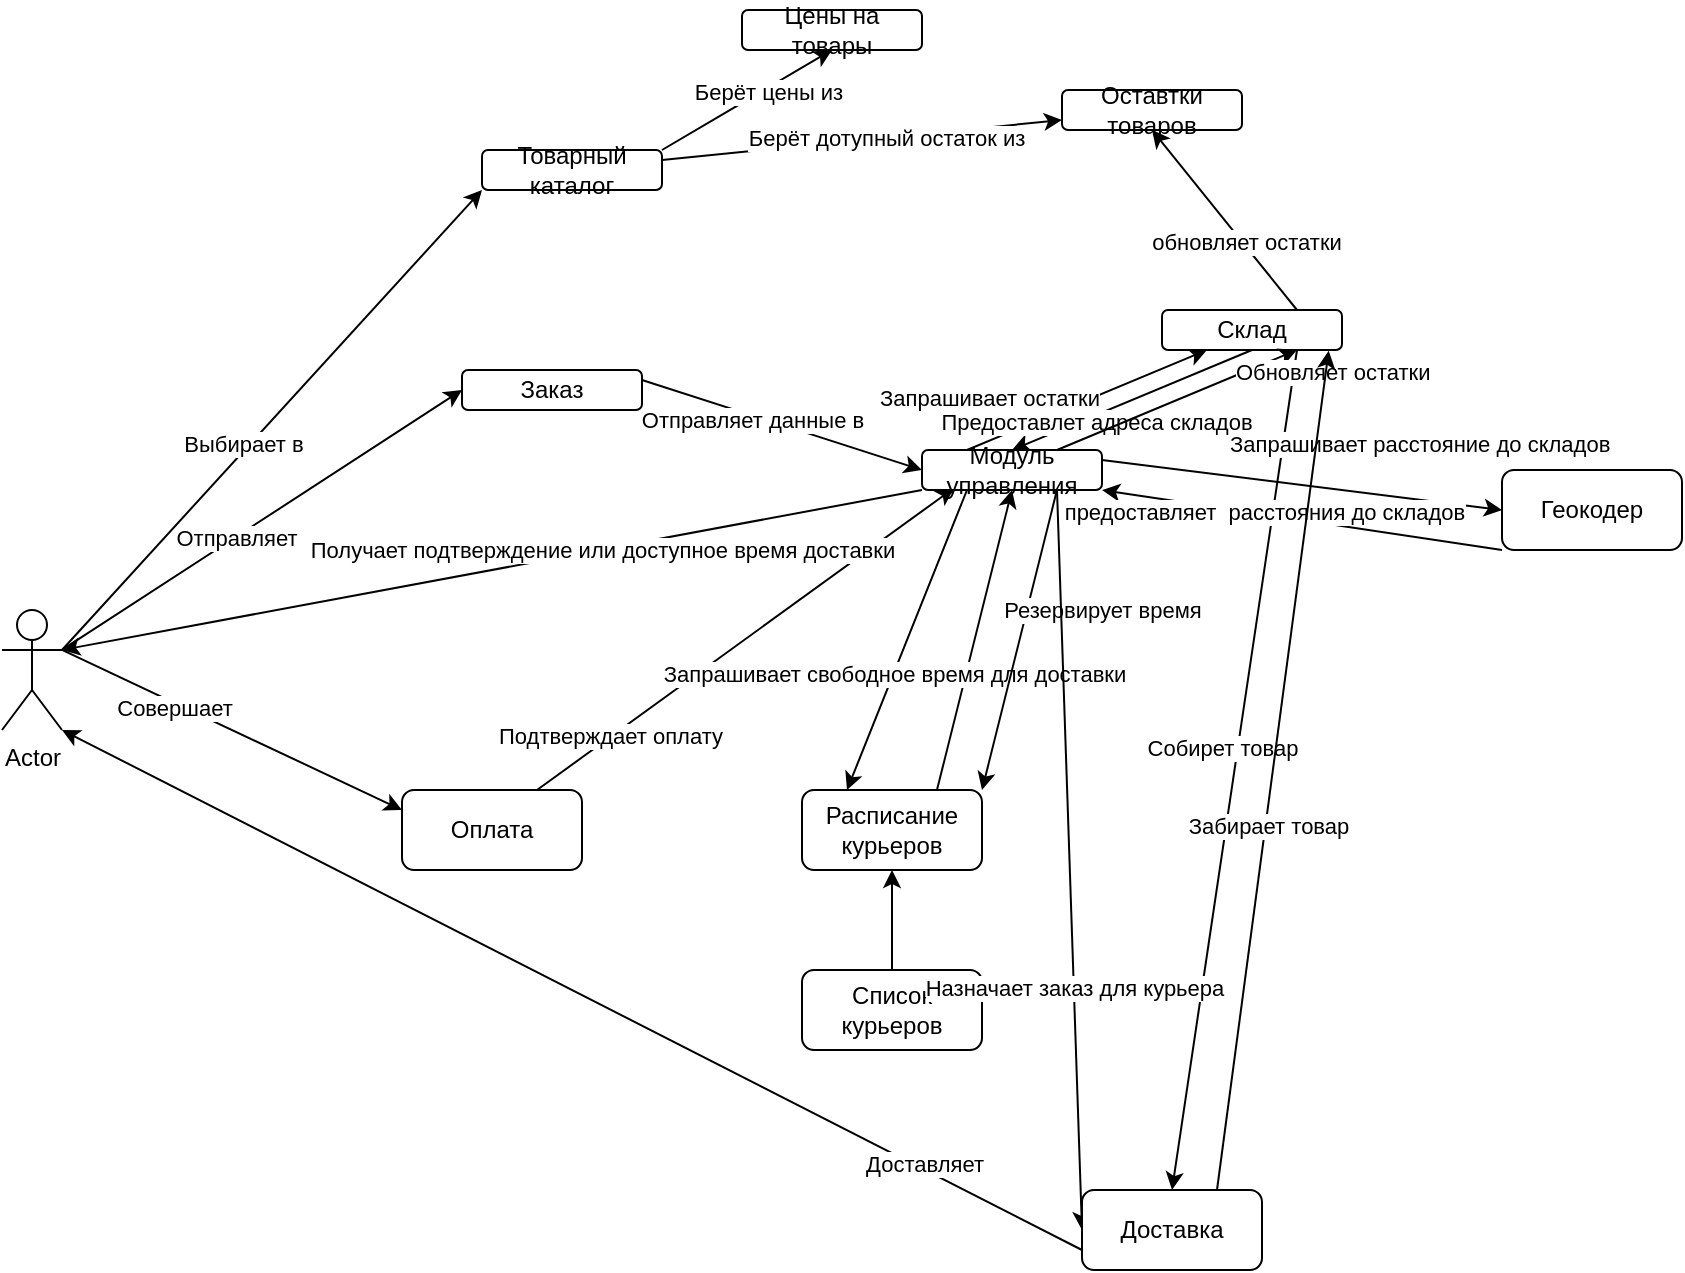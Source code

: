 <mxfile version="15.3.7" type="github">
  <diagram id="pKFCxkqFHbL2Sj2lmx0C" name="Page-1">
    <mxGraphModel dx="734" dy="1648" grid="1" gridSize="10" guides="1" tooltips="1" connect="1" arrows="1" fold="1" page="1" pageScale="1" pageWidth="827" pageHeight="1169" math="0" shadow="0">
      <root>
        <mxCell id="0" />
        <mxCell id="1" parent="0" />
        <mxCell id="kxslQi2prUPEwXgdvNku-3" style="rounded=0;orthogonalLoop=1;jettySize=auto;html=1;exitX=1;exitY=0.333;exitDx=0;exitDy=0;exitPerimeter=0;entryX=0;entryY=0.5;entryDx=0;entryDy=0;" parent="1" source="kxslQi2prUPEwXgdvNku-1" target="kxslQi2prUPEwXgdvNku-2" edge="1">
          <mxGeometry relative="1" as="geometry" />
        </mxCell>
        <mxCell id="kxslQi2prUPEwXgdvNku-4" value="Отправляет" style="edgeLabel;html=1;align=center;verticalAlign=middle;resizable=0;points=[];" parent="kxslQi2prUPEwXgdvNku-3" vertex="1" connectable="0">
          <mxGeometry x="-0.136" relative="1" as="geometry">
            <mxPoint as="offset" />
          </mxGeometry>
        </mxCell>
        <mxCell id="wMbJ_8DyynnC9AOG_-NV-2" style="rounded=0;orthogonalLoop=1;jettySize=auto;html=1;exitX=1;exitY=0.333;exitDx=0;exitDy=0;exitPerimeter=0;entryX=0;entryY=1;entryDx=0;entryDy=0;" edge="1" parent="1" source="kxslQi2prUPEwXgdvNku-1" target="wMbJ_8DyynnC9AOG_-NV-1">
          <mxGeometry relative="1" as="geometry" />
        </mxCell>
        <mxCell id="wMbJ_8DyynnC9AOG_-NV-3" value="Выбирает в&amp;nbsp;" style="edgeLabel;html=1;align=center;verticalAlign=middle;resizable=0;points=[];" vertex="1" connectable="0" parent="wMbJ_8DyynnC9AOG_-NV-2">
          <mxGeometry x="-0.113" y="2" relative="1" as="geometry">
            <mxPoint as="offset" />
          </mxGeometry>
        </mxCell>
        <mxCell id="wMbJ_8DyynnC9AOG_-NV-23" style="edgeStyle=none;rounded=0;orthogonalLoop=1;jettySize=auto;html=1;exitX=1;exitY=0.333;exitDx=0;exitDy=0;exitPerimeter=0;entryX=0;entryY=0.25;entryDx=0;entryDy=0;" edge="1" parent="1" source="kxslQi2prUPEwXgdvNku-1" target="kxslQi2prUPEwXgdvNku-14">
          <mxGeometry relative="1" as="geometry" />
        </mxCell>
        <mxCell id="wMbJ_8DyynnC9AOG_-NV-24" value="Совершает" style="edgeLabel;html=1;align=center;verticalAlign=middle;resizable=0;points=[];" vertex="1" connectable="0" parent="wMbJ_8DyynnC9AOG_-NV-23">
          <mxGeometry x="-0.332" y="-3" relative="1" as="geometry">
            <mxPoint y="-1" as="offset" />
          </mxGeometry>
        </mxCell>
        <mxCell id="kxslQi2prUPEwXgdvNku-1" value="Actor" style="shape=umlActor;verticalLabelPosition=bottom;verticalAlign=top;html=1;outlineConnect=0;" parent="1" vertex="1">
          <mxGeometry x="80" y="280" width="30" height="60" as="geometry" />
        </mxCell>
        <mxCell id="kxslQi2prUPEwXgdvNku-8" style="edgeStyle=none;rounded=0;orthogonalLoop=1;jettySize=auto;html=1;entryX=0.25;entryY=1;entryDx=0;entryDy=0;exitX=0.25;exitY=0;exitDx=0;exitDy=0;" parent="1" source="wMbJ_8DyynnC9AOG_-NV-11" target="kxslQi2prUPEwXgdvNku-7" edge="1">
          <mxGeometry relative="1" as="geometry">
            <mxPoint x="553" y="210" as="sourcePoint" />
          </mxGeometry>
        </mxCell>
        <mxCell id="kxslQi2prUPEwXgdvNku-9" value="Запрашивает остатки" style="edgeLabel;html=1;align=right;verticalAlign=middle;resizable=0;points=[];" parent="kxslQi2prUPEwXgdvNku-8" vertex="1" connectable="0">
          <mxGeometry x="0.119" y="-2" relative="1" as="geometry">
            <mxPoint x="-1" as="offset" />
          </mxGeometry>
        </mxCell>
        <mxCell id="wMbJ_8DyynnC9AOG_-NV-12" style="edgeStyle=none;rounded=0;orthogonalLoop=1;jettySize=auto;html=1;exitX=1;exitY=0.25;exitDx=0;exitDy=0;entryX=0;entryY=0.5;entryDx=0;entryDy=0;" edge="1" parent="1" source="kxslQi2prUPEwXgdvNku-2" target="wMbJ_8DyynnC9AOG_-NV-11">
          <mxGeometry relative="1" as="geometry" />
        </mxCell>
        <mxCell id="wMbJ_8DyynnC9AOG_-NV-13" value="Отправляет данные в" style="edgeLabel;html=1;align=center;verticalAlign=middle;resizable=0;points=[];" vertex="1" connectable="0" parent="wMbJ_8DyynnC9AOG_-NV-12">
          <mxGeometry x="-0.203" y="-2" relative="1" as="geometry">
            <mxPoint as="offset" />
          </mxGeometry>
        </mxCell>
        <mxCell id="kxslQi2prUPEwXgdvNku-2" value="Заказ" style="rounded=1;whiteSpace=wrap;html=1;" parent="1" vertex="1">
          <mxGeometry x="310" y="160" width="90" height="20" as="geometry" />
        </mxCell>
        <mxCell id="wMbJ_8DyynnC9AOG_-NV-14" style="edgeStyle=none;rounded=0;orthogonalLoop=1;jettySize=auto;html=1;exitX=0.5;exitY=1;exitDx=0;exitDy=0;entryX=0.5;entryY=0;entryDx=0;entryDy=0;" edge="1" parent="1" source="kxslQi2prUPEwXgdvNku-7" target="wMbJ_8DyynnC9AOG_-NV-11">
          <mxGeometry relative="1" as="geometry" />
        </mxCell>
        <mxCell id="wMbJ_8DyynnC9AOG_-NV-15" value="Предоставлет адреса складов" style="edgeLabel;html=1;align=center;verticalAlign=middle;resizable=0;points=[];" vertex="1" connectable="0" parent="wMbJ_8DyynnC9AOG_-NV-14">
          <mxGeometry x="0.317" y="3" relative="1" as="geometry">
            <mxPoint as="offset" />
          </mxGeometry>
        </mxCell>
        <mxCell id="wMbJ_8DyynnC9AOG_-NV-21" style="edgeStyle=none;rounded=0;orthogonalLoop=1;jettySize=auto;html=1;exitX=0.75;exitY=0;exitDx=0;exitDy=0;entryX=0.5;entryY=1;entryDx=0;entryDy=0;" edge="1" parent="1" source="kxslQi2prUPEwXgdvNku-7" target="wMbJ_8DyynnC9AOG_-NV-7">
          <mxGeometry relative="1" as="geometry" />
        </mxCell>
        <mxCell id="wMbJ_8DyynnC9AOG_-NV-22" value="обновляет остатки" style="edgeLabel;html=1;align=center;verticalAlign=middle;resizable=0;points=[];" vertex="1" connectable="0" parent="wMbJ_8DyynnC9AOG_-NV-21">
          <mxGeometry x="-0.257" y="-1" relative="1" as="geometry">
            <mxPoint as="offset" />
          </mxGeometry>
        </mxCell>
        <mxCell id="wMbJ_8DyynnC9AOG_-NV-30" style="edgeStyle=none;rounded=0;orthogonalLoop=1;jettySize=auto;html=1;exitX=0.75;exitY=1;exitDx=0;exitDy=0;entryX=0.5;entryY=0;entryDx=0;entryDy=0;" edge="1" parent="1" source="kxslQi2prUPEwXgdvNku-7" target="wMbJ_8DyynnC9AOG_-NV-29">
          <mxGeometry relative="1" as="geometry" />
        </mxCell>
        <mxCell id="wMbJ_8DyynnC9AOG_-NV-31" value="Собирет товар" style="edgeLabel;html=1;align=center;verticalAlign=middle;resizable=0;points=[];" vertex="1" connectable="0" parent="wMbJ_8DyynnC9AOG_-NV-30">
          <mxGeometry x="-0.507" y="-1" relative="1" as="geometry">
            <mxPoint x="-21" y="96" as="offset" />
          </mxGeometry>
        </mxCell>
        <mxCell id="kxslQi2prUPEwXgdvNku-7" value="Склад" style="rounded=1;whiteSpace=wrap;html=1;" parent="1" vertex="1">
          <mxGeometry x="660" y="130" width="90" height="20" as="geometry" />
        </mxCell>
        <mxCell id="kxslQi2prUPEwXgdvNku-20" style="edgeStyle=none;rounded=0;orthogonalLoop=1;jettySize=auto;html=1;exitX=1;exitY=0.25;exitDx=0;exitDy=0;entryX=0;entryY=0.5;entryDx=0;entryDy=0;" parent="1" source="wMbJ_8DyynnC9AOG_-NV-11" target="kxslQi2prUPEwXgdvNku-19" edge="1">
          <mxGeometry relative="1" as="geometry" />
        </mxCell>
        <mxCell id="kxslQi2prUPEwXgdvNku-21" value="Запрашивает расстояние до складов" style="edgeLabel;html=1;align=left;verticalAlign=middle;resizable=0;points=[];" parent="kxslQi2prUPEwXgdvNku-20" vertex="1" connectable="0">
          <mxGeometry x="-0.317" y="-1" relative="1" as="geometry">
            <mxPoint x="-6" y="-18" as="offset" />
          </mxGeometry>
        </mxCell>
        <mxCell id="wMbJ_8DyynnC9AOG_-NV-25" style="edgeStyle=none;rounded=0;orthogonalLoop=1;jettySize=auto;html=1;exitX=0.75;exitY=0;exitDx=0;exitDy=0;entryX=0.178;entryY=0.95;entryDx=0;entryDy=0;entryPerimeter=0;" edge="1" parent="1" source="kxslQi2prUPEwXgdvNku-14" target="wMbJ_8DyynnC9AOG_-NV-11">
          <mxGeometry relative="1" as="geometry" />
        </mxCell>
        <mxCell id="wMbJ_8DyynnC9AOG_-NV-26" value="Подтверждает оплату" style="edgeLabel;html=1;align=center;verticalAlign=middle;resizable=0;points=[];" vertex="1" connectable="0" parent="wMbJ_8DyynnC9AOG_-NV-25">
          <mxGeometry x="-0.649" y="1" relative="1" as="geometry">
            <mxPoint as="offset" />
          </mxGeometry>
        </mxCell>
        <mxCell id="kxslQi2prUPEwXgdvNku-14" value="Оплата" style="rounded=1;whiteSpace=wrap;html=1;" parent="1" vertex="1">
          <mxGeometry x="280" y="370" width="90" height="40" as="geometry" />
        </mxCell>
        <mxCell id="wMbJ_8DyynnC9AOG_-NV-16" style="edgeStyle=none;rounded=0;orthogonalLoop=1;jettySize=auto;html=1;exitX=0;exitY=1;exitDx=0;exitDy=0;entryX=1;entryY=1;entryDx=0;entryDy=0;" edge="1" parent="1" source="kxslQi2prUPEwXgdvNku-19" target="wMbJ_8DyynnC9AOG_-NV-11">
          <mxGeometry relative="1" as="geometry" />
        </mxCell>
        <mxCell id="wMbJ_8DyynnC9AOG_-NV-17" value="предоставляет&amp;nbsp; расстояния до складов" style="edgeLabel;html=1;align=center;verticalAlign=middle;resizable=0;points=[];" vertex="1" connectable="0" parent="wMbJ_8DyynnC9AOG_-NV-16">
          <mxGeometry x="0.195" y="-1" relative="1" as="geometry">
            <mxPoint as="offset" />
          </mxGeometry>
        </mxCell>
        <mxCell id="kxslQi2prUPEwXgdvNku-19" value="Геокодер" style="rounded=1;whiteSpace=wrap;html=1;" parent="1" vertex="1">
          <mxGeometry x="830" y="210" width="90" height="40" as="geometry" />
        </mxCell>
        <mxCell id="kxslQi2prUPEwXgdvNku-33" style="edgeStyle=none;rounded=0;orthogonalLoop=1;jettySize=auto;html=1;entryX=1;entryY=0.333;entryDx=0;entryDy=0;entryPerimeter=0;exitX=0;exitY=1;exitDx=0;exitDy=0;" parent="1" source="wMbJ_8DyynnC9AOG_-NV-11" target="kxslQi2prUPEwXgdvNku-1" edge="1">
          <mxGeometry relative="1" as="geometry">
            <mxPoint x="540" y="240" as="sourcePoint" />
          </mxGeometry>
        </mxCell>
        <mxCell id="kxslQi2prUPEwXgdvNku-34" value="Получает подтверждение или доступное время доставки" style="edgeLabel;html=1;align=center;verticalAlign=middle;resizable=0;points=[];" parent="kxslQi2prUPEwXgdvNku-33" vertex="1" connectable="0">
          <mxGeometry x="0.126" relative="1" as="geometry">
            <mxPoint x="82" y="-15" as="offset" />
          </mxGeometry>
        </mxCell>
        <mxCell id="wMbJ_8DyynnC9AOG_-NV-20" style="edgeStyle=none;rounded=0;orthogonalLoop=1;jettySize=auto;html=1;exitX=0.75;exitY=0;exitDx=0;exitDy=0;entryX=0.5;entryY=1;entryDx=0;entryDy=0;" edge="1" parent="1" source="kxslQi2prUPEwXgdvNku-27" target="wMbJ_8DyynnC9AOG_-NV-11">
          <mxGeometry relative="1" as="geometry" />
        </mxCell>
        <mxCell id="kxslQi2prUPEwXgdvNku-27" value="Расписание курьеров" style="rounded=1;whiteSpace=wrap;html=1;" parent="1" vertex="1">
          <mxGeometry x="480" y="370" width="90" height="40" as="geometry" />
        </mxCell>
        <mxCell id="kxslQi2prUPEwXgdvNku-32" style="edgeStyle=none;rounded=0;orthogonalLoop=1;jettySize=auto;html=1;exitX=0.5;exitY=0;exitDx=0;exitDy=0;entryX=0.5;entryY=1;entryDx=0;entryDy=0;" parent="1" source="kxslQi2prUPEwXgdvNku-31" target="kxslQi2prUPEwXgdvNku-27" edge="1">
          <mxGeometry relative="1" as="geometry" />
        </mxCell>
        <mxCell id="kxslQi2prUPEwXgdvNku-31" value="Список курьеров" style="rounded=1;whiteSpace=wrap;html=1;" parent="1" vertex="1">
          <mxGeometry x="480" y="460" width="90" height="40" as="geometry" />
        </mxCell>
        <mxCell id="wMbJ_8DyynnC9AOG_-NV-5" style="edgeStyle=none;rounded=0;orthogonalLoop=1;jettySize=auto;html=1;exitX=1;exitY=0;exitDx=0;exitDy=0;entryX=0.5;entryY=1;entryDx=0;entryDy=0;" edge="1" parent="1" source="wMbJ_8DyynnC9AOG_-NV-1" target="wMbJ_8DyynnC9AOG_-NV-4">
          <mxGeometry relative="1" as="geometry" />
        </mxCell>
        <mxCell id="wMbJ_8DyynnC9AOG_-NV-8" value="Берёт цены из" style="edgeLabel;html=1;align=center;verticalAlign=middle;resizable=0;points=[];" vertex="1" connectable="0" parent="wMbJ_8DyynnC9AOG_-NV-5">
          <mxGeometry x="0.231" y="-2" relative="1" as="geometry">
            <mxPoint as="offset" />
          </mxGeometry>
        </mxCell>
        <mxCell id="wMbJ_8DyynnC9AOG_-NV-9" style="edgeStyle=none;rounded=0;orthogonalLoop=1;jettySize=auto;html=1;exitX=1;exitY=0.25;exitDx=0;exitDy=0;entryX=0;entryY=0.75;entryDx=0;entryDy=0;" edge="1" parent="1" source="wMbJ_8DyynnC9AOG_-NV-1" target="wMbJ_8DyynnC9AOG_-NV-7">
          <mxGeometry relative="1" as="geometry" />
        </mxCell>
        <mxCell id="wMbJ_8DyynnC9AOG_-NV-10" value="Берёт дотупный остаток из" style="edgeLabel;html=1;align=center;verticalAlign=middle;resizable=0;points=[];" vertex="1" connectable="0" parent="wMbJ_8DyynnC9AOG_-NV-9">
          <mxGeometry x="0.113" relative="1" as="geometry">
            <mxPoint as="offset" />
          </mxGeometry>
        </mxCell>
        <mxCell id="wMbJ_8DyynnC9AOG_-NV-1" value="Товарный каталог" style="rounded=1;whiteSpace=wrap;html=1;" vertex="1" parent="1">
          <mxGeometry x="320" y="50" width="90" height="20" as="geometry" />
        </mxCell>
        <mxCell id="wMbJ_8DyynnC9AOG_-NV-4" value="Цены на товары" style="rounded=1;whiteSpace=wrap;html=1;" vertex="1" parent="1">
          <mxGeometry x="450" y="-20" width="90" height="20" as="geometry" />
        </mxCell>
        <mxCell id="wMbJ_8DyynnC9AOG_-NV-7" value="Оставтки товаров" style="rounded=1;whiteSpace=wrap;html=1;" vertex="1" parent="1">
          <mxGeometry x="610" y="20" width="90" height="20" as="geometry" />
        </mxCell>
        <mxCell id="wMbJ_8DyynnC9AOG_-NV-18" style="edgeStyle=none;rounded=0;orthogonalLoop=1;jettySize=auto;html=1;exitX=0.25;exitY=1;exitDx=0;exitDy=0;entryX=0.25;entryY=0;entryDx=0;entryDy=0;" edge="1" parent="1" source="wMbJ_8DyynnC9AOG_-NV-11" target="kxslQi2prUPEwXgdvNku-27">
          <mxGeometry relative="1" as="geometry" />
        </mxCell>
        <mxCell id="wMbJ_8DyynnC9AOG_-NV-19" value="Запрашивает свободное время для доставки" style="edgeLabel;html=1;align=center;verticalAlign=middle;resizable=0;points=[];" vertex="1" connectable="0" parent="wMbJ_8DyynnC9AOG_-NV-18">
          <mxGeometry x="0.222" relative="1" as="geometry">
            <mxPoint as="offset" />
          </mxGeometry>
        </mxCell>
        <mxCell id="wMbJ_8DyynnC9AOG_-NV-27" style="edgeStyle=none;rounded=0;orthogonalLoop=1;jettySize=auto;html=1;exitX=0.75;exitY=0;exitDx=0;exitDy=0;entryX=0.75;entryY=1;entryDx=0;entryDy=0;" edge="1" parent="1" source="wMbJ_8DyynnC9AOG_-NV-11" target="kxslQi2prUPEwXgdvNku-7">
          <mxGeometry relative="1" as="geometry" />
        </mxCell>
        <mxCell id="wMbJ_8DyynnC9AOG_-NV-28" value="Обновляет остатки" style="edgeLabel;html=1;align=left;verticalAlign=middle;resizable=0;points=[];" vertex="1" connectable="0" parent="wMbJ_8DyynnC9AOG_-NV-27">
          <mxGeometry x="0.467" y="3" relative="1" as="geometry">
            <mxPoint as="offset" />
          </mxGeometry>
        </mxCell>
        <mxCell id="wMbJ_8DyynnC9AOG_-NV-32" style="edgeStyle=none;rounded=0;orthogonalLoop=1;jettySize=auto;html=1;exitX=0.75;exitY=1;exitDx=0;exitDy=0;entryX=1;entryY=0;entryDx=0;entryDy=0;" edge="1" parent="1" source="wMbJ_8DyynnC9AOG_-NV-11" target="kxslQi2prUPEwXgdvNku-27">
          <mxGeometry relative="1" as="geometry" />
        </mxCell>
        <mxCell id="wMbJ_8DyynnC9AOG_-NV-33" value="Резервирует время" style="edgeLabel;html=1;align=center;verticalAlign=middle;resizable=0;points=[];" vertex="1" connectable="0" parent="wMbJ_8DyynnC9AOG_-NV-32">
          <mxGeometry x="-0.209" relative="1" as="geometry">
            <mxPoint x="37" y="1" as="offset" />
          </mxGeometry>
        </mxCell>
        <mxCell id="wMbJ_8DyynnC9AOG_-NV-34" style="edgeStyle=none;rounded=0;orthogonalLoop=1;jettySize=auto;html=1;exitX=0.75;exitY=1;exitDx=0;exitDy=0;entryX=0;entryY=0.5;entryDx=0;entryDy=0;" edge="1" parent="1" source="wMbJ_8DyynnC9AOG_-NV-11" target="wMbJ_8DyynnC9AOG_-NV-29">
          <mxGeometry relative="1" as="geometry" />
        </mxCell>
        <mxCell id="wMbJ_8DyynnC9AOG_-NV-35" value="Назначает заказ для курьера" style="edgeLabel;html=1;align=center;verticalAlign=middle;resizable=0;points=[];" vertex="1" connectable="0" parent="wMbJ_8DyynnC9AOG_-NV-34">
          <mxGeometry x="0.345" relative="1" as="geometry">
            <mxPoint as="offset" />
          </mxGeometry>
        </mxCell>
        <mxCell id="wMbJ_8DyynnC9AOG_-NV-11" value="Модуль управления" style="rounded=1;whiteSpace=wrap;html=1;" vertex="1" parent="1">
          <mxGeometry x="540" y="200" width="90" height="20" as="geometry" />
        </mxCell>
        <mxCell id="wMbJ_8DyynnC9AOG_-NV-36" style="edgeStyle=none;rounded=0;orthogonalLoop=1;jettySize=auto;html=1;exitX=0;exitY=0.75;exitDx=0;exitDy=0;entryX=1;entryY=1;entryDx=0;entryDy=0;entryPerimeter=0;" edge="1" parent="1" source="wMbJ_8DyynnC9AOG_-NV-29" target="kxslQi2prUPEwXgdvNku-1">
          <mxGeometry relative="1" as="geometry" />
        </mxCell>
        <mxCell id="wMbJ_8DyynnC9AOG_-NV-37" value="Доставляет" style="edgeLabel;html=1;align=center;verticalAlign=middle;resizable=0;points=[];" vertex="1" connectable="0" parent="wMbJ_8DyynnC9AOG_-NV-36">
          <mxGeometry x="-0.684" y="-2" relative="1" as="geometry">
            <mxPoint as="offset" />
          </mxGeometry>
        </mxCell>
        <mxCell id="wMbJ_8DyynnC9AOG_-NV-38" style="edgeStyle=none;rounded=0;orthogonalLoop=1;jettySize=auto;html=1;exitX=0.75;exitY=0;exitDx=0;exitDy=0;entryX=0.926;entryY=1.017;entryDx=0;entryDy=0;entryPerimeter=0;" edge="1" parent="1" source="wMbJ_8DyynnC9AOG_-NV-29" target="kxslQi2prUPEwXgdvNku-7">
          <mxGeometry relative="1" as="geometry" />
        </mxCell>
        <mxCell id="wMbJ_8DyynnC9AOG_-NV-39" value="Забирает товар" style="edgeLabel;html=1;align=center;verticalAlign=middle;resizable=0;points=[];" vertex="1" connectable="0" parent="wMbJ_8DyynnC9AOG_-NV-38">
          <mxGeometry x="-0.133" y="-1" relative="1" as="geometry">
            <mxPoint as="offset" />
          </mxGeometry>
        </mxCell>
        <mxCell id="wMbJ_8DyynnC9AOG_-NV-29" value="Доставка" style="rounded=1;whiteSpace=wrap;html=1;" vertex="1" parent="1">
          <mxGeometry x="620" y="570" width="90" height="40" as="geometry" />
        </mxCell>
      </root>
    </mxGraphModel>
  </diagram>
</mxfile>

